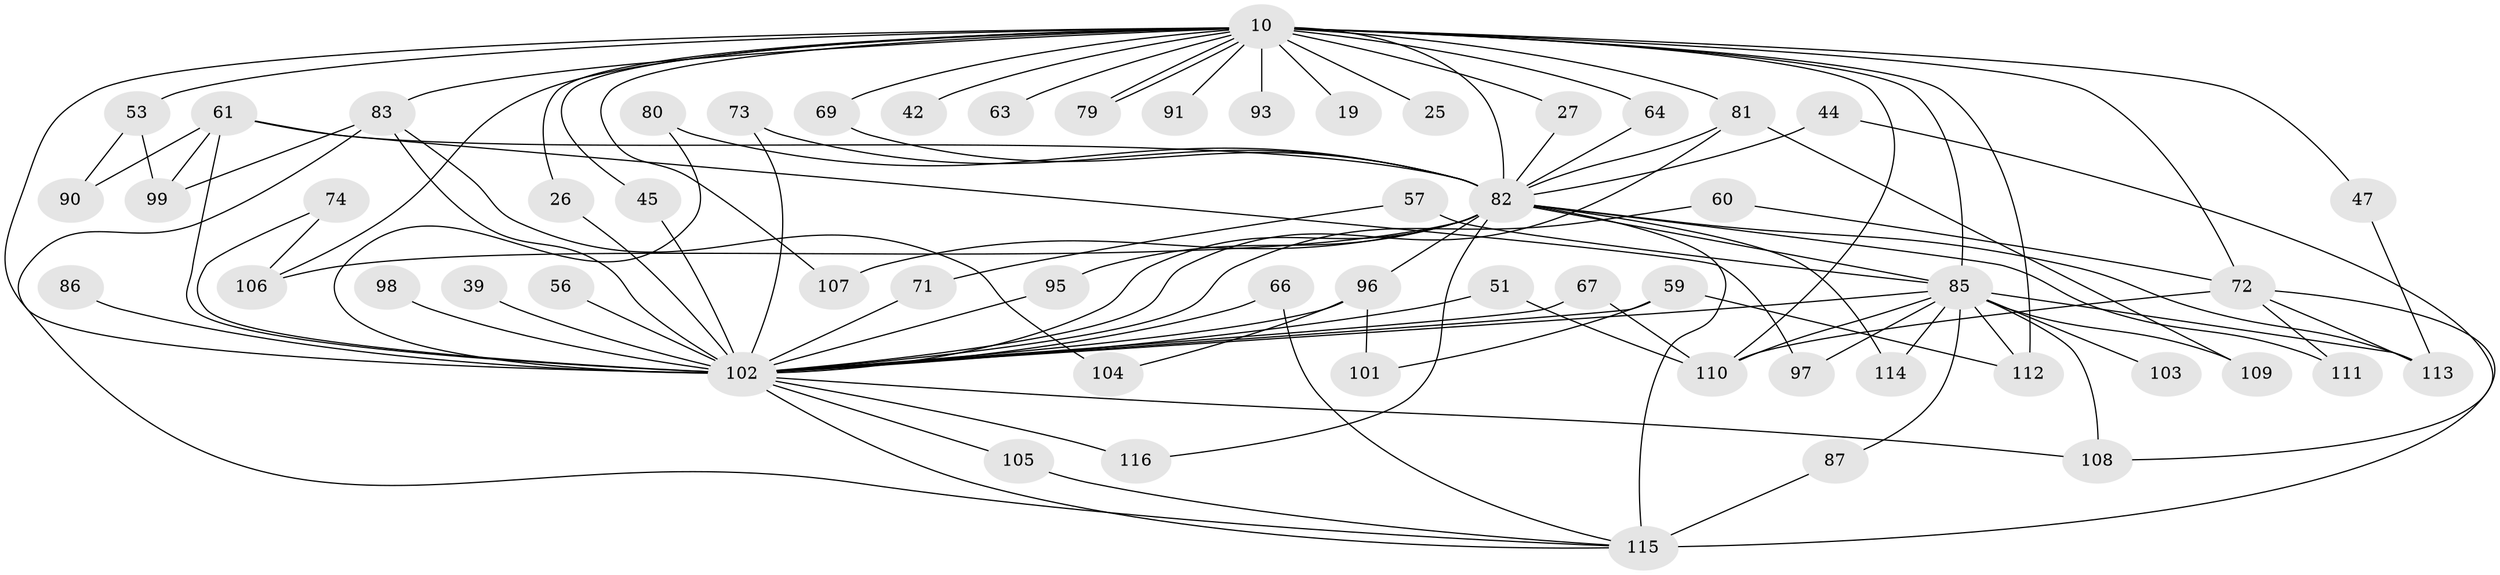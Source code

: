 // original degree distribution, {17: 0.008620689655172414, 27: 0.017241379310344827, 22: 0.008620689655172414, 24: 0.008620689655172414, 16: 0.008620689655172414, 21: 0.017241379310344827, 20: 0.008620689655172414, 18: 0.008620689655172414, 3: 0.16379310344827586, 5: 0.05172413793103448, 4: 0.1206896551724138, 10: 0.017241379310344827, 2: 0.5431034482758621, 6: 0.017241379310344827}
// Generated by graph-tools (version 1.1) at 2025/46/03/04/25 21:46:59]
// undirected, 58 vertices, 106 edges
graph export_dot {
graph [start="1"]
  node [color=gray90,style=filled];
  10 [super="+7+9"];
  19;
  25;
  26;
  27;
  39;
  42;
  44;
  45;
  47;
  51;
  53;
  56;
  57;
  59 [super="+40"];
  60;
  61 [super="+41"];
  63;
  64;
  66;
  67;
  69;
  71;
  72 [super="+55+35"];
  73;
  74;
  79;
  80;
  81 [super="+54+68"];
  82 [super="+23+14+8"];
  83 [super="+77"];
  85 [super="+62+5"];
  86;
  87;
  90;
  91;
  93;
  95;
  96 [super="+76+89"];
  97;
  98 [super="+17"];
  99 [super="+65"];
  101;
  102 [super="+28+24+100+4"];
  103;
  104;
  105;
  106 [super="+37+12"];
  107;
  108 [super="+31+58+50"];
  109 [super="+75"];
  110 [super="+88+84"];
  111;
  112 [super="+34"];
  113 [super="+22"];
  114;
  115 [super="+70+94"];
  116;
  10 -- 25 [weight=2];
  10 -- 26;
  10 -- 42 [weight=2];
  10 -- 53 [weight=2];
  10 -- 63 [weight=2];
  10 -- 79;
  10 -- 79;
  10 -- 81 [weight=3];
  10 -- 85 [weight=9];
  10 -- 91 [weight=2];
  10 -- 106 [weight=3];
  10 -- 107;
  10 -- 69;
  10 -- 19;
  10 -- 45;
  10 -- 47;
  10 -- 112;
  10 -- 72 [weight=2];
  10 -- 82 [weight=9];
  10 -- 64;
  10 -- 27;
  10 -- 93 [weight=2];
  10 -- 102 [weight=13];
  10 -- 83 [weight=3];
  10 -- 110 [weight=4];
  26 -- 102;
  27 -- 82;
  39 -- 102 [weight=2];
  44 -- 82 [weight=2];
  44 -- 108;
  45 -- 102;
  47 -- 113;
  51 -- 102;
  51 -- 110;
  53 -- 90;
  53 -- 99;
  56 -- 102 [weight=2];
  57 -- 71;
  57 -- 85 [weight=2];
  59 -- 112;
  59 -- 101;
  59 -- 102 [weight=3];
  60 -- 72;
  60 -- 102;
  61 -- 97;
  61 -- 90;
  61 -- 82;
  61 -- 99;
  61 -- 102 [weight=3];
  64 -- 82;
  66 -- 115;
  66 -- 102;
  67 -- 102;
  67 -- 110;
  69 -- 82;
  71 -- 102;
  72 -- 113 [weight=2];
  72 -- 111;
  72 -- 115;
  72 -- 110;
  73 -- 82;
  73 -- 102;
  74 -- 106;
  74 -- 102;
  80 -- 82;
  80 -- 102;
  81 -- 109;
  81 -- 82;
  81 -- 102;
  82 -- 95;
  82 -- 96;
  82 -- 107;
  82 -- 111;
  82 -- 113;
  82 -- 114;
  82 -- 115 [weight=6];
  82 -- 116;
  82 -- 106;
  82 -- 85 [weight=6];
  82 -- 102 [weight=5];
  83 -- 102 [weight=2];
  83 -- 99;
  83 -- 115;
  83 -- 104;
  85 -- 87;
  85 -- 97;
  85 -- 103 [weight=2];
  85 -- 108 [weight=3];
  85 -- 109 [weight=2];
  85 -- 110 [weight=2];
  85 -- 112;
  85 -- 113 [weight=2];
  85 -- 114;
  85 -- 102 [weight=5];
  86 -- 102 [weight=2];
  87 -- 115;
  95 -- 102;
  96 -- 101;
  96 -- 104;
  96 -- 102 [weight=5];
  98 -- 102 [weight=4];
  102 -- 108 [weight=3];
  102 -- 105;
  102 -- 115;
  102 -- 116;
  105 -- 115;
}
